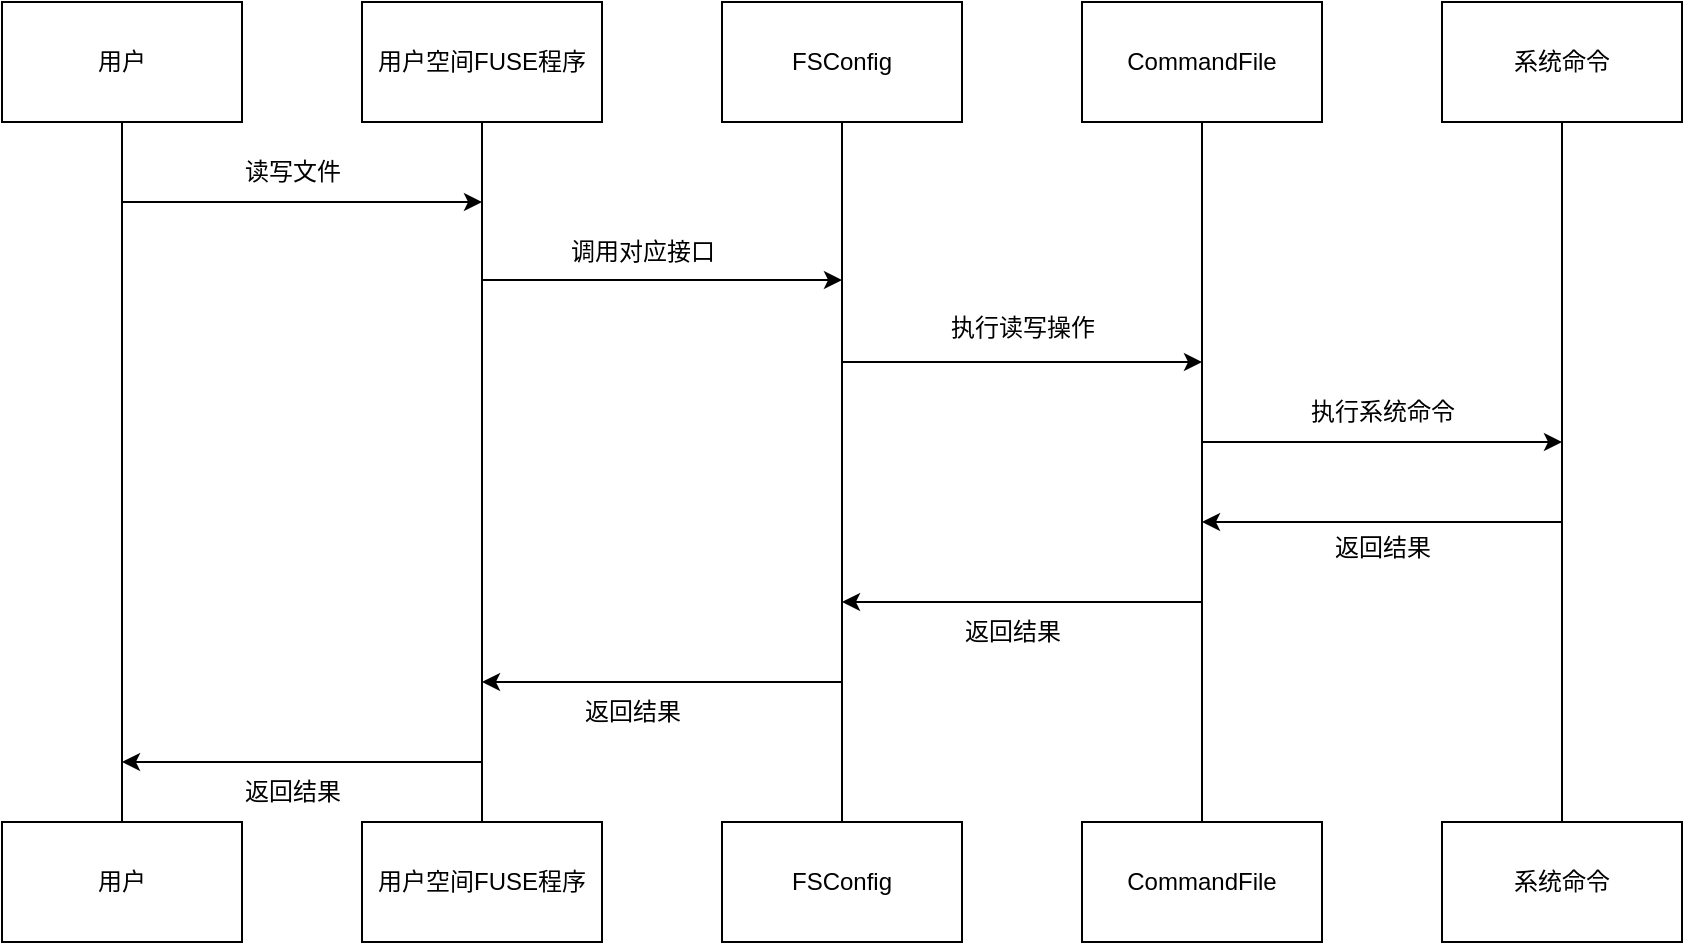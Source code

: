 <mxfile version="26.0.11">
  <diagram name="第 1 页" id="bdeP3D9lx0-iuQVITLJi">
    <mxGraphModel dx="906" dy="784" grid="1" gridSize="10" guides="1" tooltips="1" connect="1" arrows="1" fold="1" page="1" pageScale="1" pageWidth="20000" pageHeight="15000" math="0" shadow="0">
      <root>
        <mxCell id="0" />
        <mxCell id="1" parent="0" />
        <mxCell id="8xCp8RLfLipMfqw4uPIf-8" style="edgeStyle=orthogonalEdgeStyle;rounded=0;orthogonalLoop=1;jettySize=auto;html=1;exitX=0.5;exitY=1;exitDx=0;exitDy=0;endArrow=none;startFill=0;" edge="1" parent="1" source="8xCp8RLfLipMfqw4uPIf-1" target="8xCp8RLfLipMfqw4uPIf-2">
          <mxGeometry relative="1" as="geometry">
            <Array as="points">
              <mxPoint x="140" y="290" />
              <mxPoint x="140" y="290" />
            </Array>
          </mxGeometry>
        </mxCell>
        <mxCell id="8xCp8RLfLipMfqw4uPIf-1" value="用户" style="rounded=0;whiteSpace=wrap;html=1;" vertex="1" parent="1">
          <mxGeometry x="80" y="180" width="120" height="60" as="geometry" />
        </mxCell>
        <mxCell id="8xCp8RLfLipMfqw4uPIf-2" value="用户" style="rounded=0;whiteSpace=wrap;html=1;" vertex="1" parent="1">
          <mxGeometry x="80" y="590" width="120" height="60" as="geometry" />
        </mxCell>
        <mxCell id="8xCp8RLfLipMfqw4uPIf-9" style="edgeStyle=orthogonalEdgeStyle;rounded=0;orthogonalLoop=1;jettySize=auto;html=1;exitX=0.5;exitY=1;exitDx=0;exitDy=0;entryX=0.5;entryY=0;entryDx=0;entryDy=0;endArrow=none;startFill=0;" edge="1" parent="1" source="8xCp8RLfLipMfqw4uPIf-5" target="8xCp8RLfLipMfqw4uPIf-6">
          <mxGeometry relative="1" as="geometry" />
        </mxCell>
        <mxCell id="8xCp8RLfLipMfqw4uPIf-5" value="用户空间FUSE程序" style="rounded=0;whiteSpace=wrap;html=1;" vertex="1" parent="1">
          <mxGeometry x="260" y="180" width="120" height="60" as="geometry" />
        </mxCell>
        <mxCell id="8xCp8RLfLipMfqw4uPIf-6" value="用户空间FUSE程序" style="rounded=0;whiteSpace=wrap;html=1;" vertex="1" parent="1">
          <mxGeometry x="260" y="590" width="120" height="60" as="geometry" />
        </mxCell>
        <mxCell id="8xCp8RLfLipMfqw4uPIf-10" value="" style="endArrow=classic;html=1;rounded=0;" edge="1" parent="1">
          <mxGeometry width="50" height="50" relative="1" as="geometry">
            <mxPoint x="140" y="280" as="sourcePoint" />
            <mxPoint x="320" y="280" as="targetPoint" />
          </mxGeometry>
        </mxCell>
        <mxCell id="8xCp8RLfLipMfqw4uPIf-11" value="读写文件" style="text;html=1;align=center;verticalAlign=middle;resizable=0;points=[];autosize=1;strokeColor=none;fillColor=none;" vertex="1" parent="1">
          <mxGeometry x="190" y="250" width="70" height="30" as="geometry" />
        </mxCell>
        <mxCell id="8xCp8RLfLipMfqw4uPIf-19" style="edgeStyle=orthogonalEdgeStyle;rounded=0;orthogonalLoop=1;jettySize=auto;html=1;exitX=0.5;exitY=1;exitDx=0;exitDy=0;entryX=0.5;entryY=0;entryDx=0;entryDy=0;endArrow=none;startFill=0;" edge="1" parent="1" source="8xCp8RLfLipMfqw4uPIf-12" target="8xCp8RLfLipMfqw4uPIf-13">
          <mxGeometry relative="1" as="geometry" />
        </mxCell>
        <mxCell id="8xCp8RLfLipMfqw4uPIf-12" value="FSConfig" style="rounded=0;whiteSpace=wrap;html=1;" vertex="1" parent="1">
          <mxGeometry x="440" y="180" width="120" height="60" as="geometry" />
        </mxCell>
        <mxCell id="8xCp8RLfLipMfqw4uPIf-13" value="FSConfig" style="rounded=0;whiteSpace=wrap;html=1;" vertex="1" parent="1">
          <mxGeometry x="440" y="590" width="120" height="60" as="geometry" />
        </mxCell>
        <mxCell id="8xCp8RLfLipMfqw4uPIf-15" value="" style="endArrow=classic;html=1;rounded=0;" edge="1" parent="1">
          <mxGeometry width="50" height="50" relative="1" as="geometry">
            <mxPoint x="320" y="319" as="sourcePoint" />
            <mxPoint x="500" y="319" as="targetPoint" />
          </mxGeometry>
        </mxCell>
        <mxCell id="8xCp8RLfLipMfqw4uPIf-16" value="调用对应接口" style="text;html=1;align=center;verticalAlign=middle;resizable=0;points=[];autosize=1;strokeColor=none;fillColor=none;" vertex="1" parent="1">
          <mxGeometry x="350" y="290" width="100" height="30" as="geometry" />
        </mxCell>
        <mxCell id="8xCp8RLfLipMfqw4uPIf-20" style="edgeStyle=orthogonalEdgeStyle;rounded=0;orthogonalLoop=1;jettySize=auto;html=1;exitX=0.5;exitY=1;exitDx=0;exitDy=0;entryX=0.5;entryY=0;entryDx=0;entryDy=0;endArrow=none;startFill=0;" edge="1" parent="1" source="8xCp8RLfLipMfqw4uPIf-17" target="8xCp8RLfLipMfqw4uPIf-18">
          <mxGeometry relative="1" as="geometry" />
        </mxCell>
        <mxCell id="8xCp8RLfLipMfqw4uPIf-17" value="CommandFile" style="rounded=0;whiteSpace=wrap;html=1;" vertex="1" parent="1">
          <mxGeometry x="620" y="180" width="120" height="60" as="geometry" />
        </mxCell>
        <mxCell id="8xCp8RLfLipMfqw4uPIf-18" value="CommandFile" style="rounded=0;whiteSpace=wrap;html=1;" vertex="1" parent="1">
          <mxGeometry x="620" y="590" width="120" height="60" as="geometry" />
        </mxCell>
        <mxCell id="8xCp8RLfLipMfqw4uPIf-21" value="" style="endArrow=classic;html=1;rounded=0;" edge="1" parent="1">
          <mxGeometry width="50" height="50" relative="1" as="geometry">
            <mxPoint x="500" y="360" as="sourcePoint" />
            <mxPoint x="680" y="360" as="targetPoint" />
          </mxGeometry>
        </mxCell>
        <mxCell id="8xCp8RLfLipMfqw4uPIf-22" value="执行读写操作" style="text;html=1;align=center;verticalAlign=middle;resizable=0;points=[];autosize=1;strokeColor=none;fillColor=none;" vertex="1" parent="1">
          <mxGeometry x="540" y="328" width="100" height="30" as="geometry" />
        </mxCell>
        <mxCell id="8xCp8RLfLipMfqw4uPIf-25" style="edgeStyle=orthogonalEdgeStyle;rounded=0;orthogonalLoop=1;jettySize=auto;html=1;exitX=0.5;exitY=1;exitDx=0;exitDy=0;entryX=0.5;entryY=0;entryDx=0;entryDy=0;endArrow=none;startFill=0;" edge="1" parent="1" source="8xCp8RLfLipMfqw4uPIf-23" target="8xCp8RLfLipMfqw4uPIf-24">
          <mxGeometry relative="1" as="geometry" />
        </mxCell>
        <mxCell id="8xCp8RLfLipMfqw4uPIf-23" value="系统命令" style="rounded=0;whiteSpace=wrap;html=1;" vertex="1" parent="1">
          <mxGeometry x="800" y="180" width="120" height="60" as="geometry" />
        </mxCell>
        <mxCell id="8xCp8RLfLipMfqw4uPIf-24" value="系统命令" style="rounded=0;whiteSpace=wrap;html=1;" vertex="1" parent="1">
          <mxGeometry x="800" y="590" width="120" height="60" as="geometry" />
        </mxCell>
        <mxCell id="8xCp8RLfLipMfqw4uPIf-26" value="" style="endArrow=classic;html=1;rounded=0;" edge="1" parent="1">
          <mxGeometry width="50" height="50" relative="1" as="geometry">
            <mxPoint x="680" y="400" as="sourcePoint" />
            <mxPoint x="860" y="400" as="targetPoint" />
          </mxGeometry>
        </mxCell>
        <mxCell id="8xCp8RLfLipMfqw4uPIf-27" value="执行系统命令" style="text;html=1;align=center;verticalAlign=middle;resizable=0;points=[];autosize=1;strokeColor=none;fillColor=none;" vertex="1" parent="1">
          <mxGeometry x="720" y="370" width="100" height="30" as="geometry" />
        </mxCell>
        <mxCell id="8xCp8RLfLipMfqw4uPIf-28" value="" style="endArrow=classic;html=1;rounded=0;" edge="1" parent="1">
          <mxGeometry width="50" height="50" relative="1" as="geometry">
            <mxPoint x="860" y="440" as="sourcePoint" />
            <mxPoint x="680" y="440" as="targetPoint" />
          </mxGeometry>
        </mxCell>
        <mxCell id="8xCp8RLfLipMfqw4uPIf-29" value="返回结果" style="text;html=1;align=center;verticalAlign=middle;resizable=0;points=[];autosize=1;strokeColor=none;fillColor=none;" vertex="1" parent="1">
          <mxGeometry x="735" y="438" width="70" height="30" as="geometry" />
        </mxCell>
        <mxCell id="8xCp8RLfLipMfqw4uPIf-30" value="" style="endArrow=classic;html=1;rounded=0;" edge="1" parent="1">
          <mxGeometry width="50" height="50" relative="1" as="geometry">
            <mxPoint x="680" y="480" as="sourcePoint" />
            <mxPoint x="500" y="480" as="targetPoint" />
          </mxGeometry>
        </mxCell>
        <mxCell id="8xCp8RLfLipMfqw4uPIf-31" value="返回结果" style="text;html=1;align=center;verticalAlign=middle;resizable=0;points=[];autosize=1;strokeColor=none;fillColor=none;" vertex="1" parent="1">
          <mxGeometry x="550" y="480" width="70" height="30" as="geometry" />
        </mxCell>
        <mxCell id="8xCp8RLfLipMfqw4uPIf-32" value="" style="endArrow=classic;html=1;rounded=0;" edge="1" parent="1">
          <mxGeometry width="50" height="50" relative="1" as="geometry">
            <mxPoint x="500" y="520" as="sourcePoint" />
            <mxPoint x="320" y="520" as="targetPoint" />
          </mxGeometry>
        </mxCell>
        <mxCell id="8xCp8RLfLipMfqw4uPIf-33" value="返回结果" style="text;html=1;align=center;verticalAlign=middle;resizable=0;points=[];autosize=1;strokeColor=none;fillColor=none;" vertex="1" parent="1">
          <mxGeometry x="360" y="520" width="70" height="30" as="geometry" />
        </mxCell>
        <mxCell id="8xCp8RLfLipMfqw4uPIf-34" value="" style="endArrow=classic;html=1;rounded=0;" edge="1" parent="1">
          <mxGeometry width="50" height="50" relative="1" as="geometry">
            <mxPoint x="320" y="560" as="sourcePoint" />
            <mxPoint x="140" y="560" as="targetPoint" />
          </mxGeometry>
        </mxCell>
        <mxCell id="8xCp8RLfLipMfqw4uPIf-35" value="返回结果" style="text;html=1;align=center;verticalAlign=middle;resizable=0;points=[];autosize=1;strokeColor=none;fillColor=none;" vertex="1" parent="1">
          <mxGeometry x="190" y="560" width="70" height="30" as="geometry" />
        </mxCell>
      </root>
    </mxGraphModel>
  </diagram>
</mxfile>
